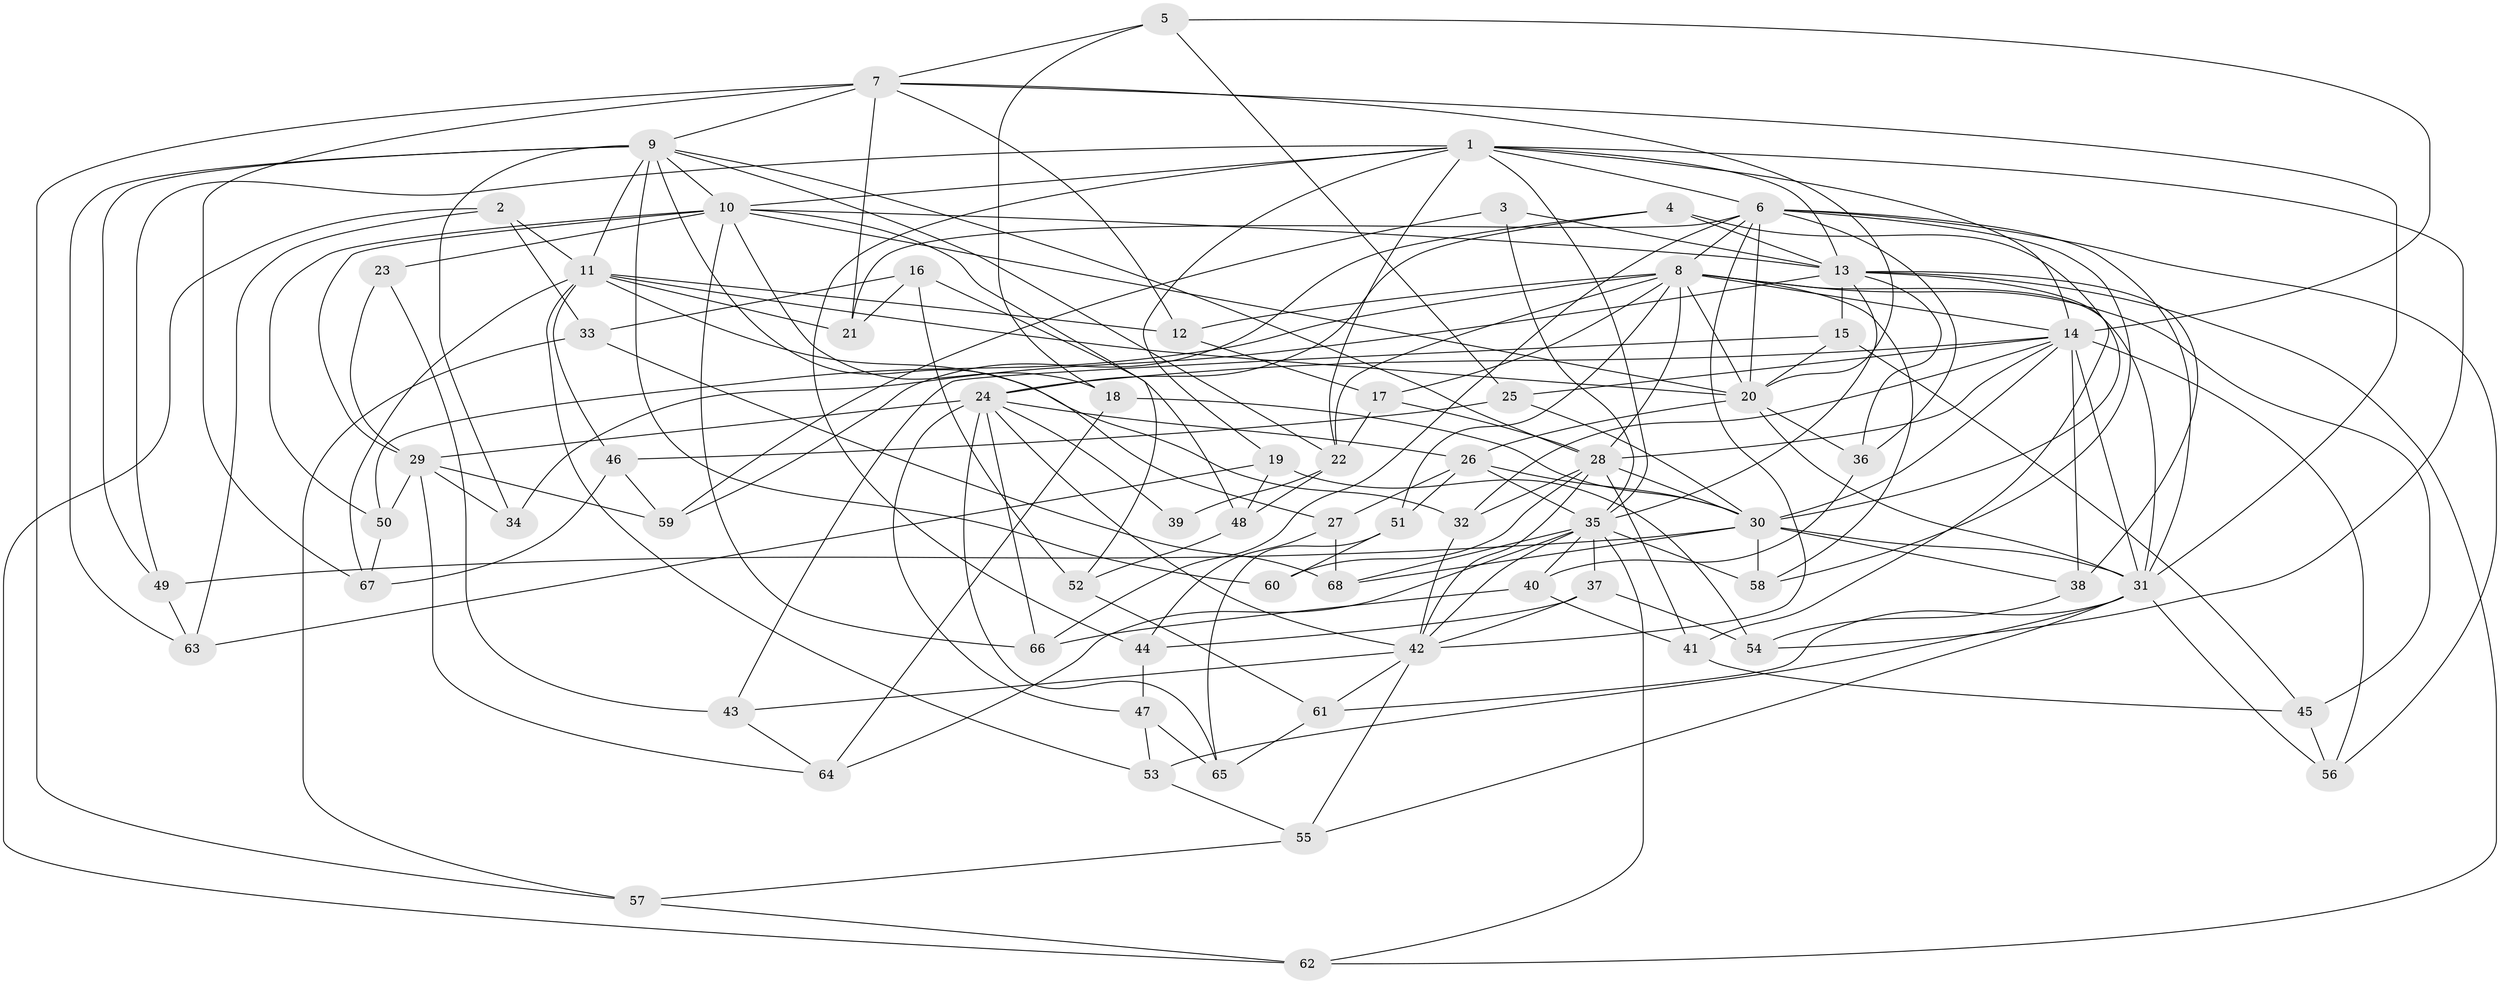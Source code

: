// original degree distribution, {4: 1.0}
// Generated by graph-tools (version 1.1) at 2025/37/03/09/25 02:37:56]
// undirected, 68 vertices, 184 edges
graph export_dot {
graph [start="1"]
  node [color=gray90,style=filled];
  1;
  2;
  3;
  4;
  5;
  6;
  7;
  8;
  9;
  10;
  11;
  12;
  13;
  14;
  15;
  16;
  17;
  18;
  19;
  20;
  21;
  22;
  23;
  24;
  25;
  26;
  27;
  28;
  29;
  30;
  31;
  32;
  33;
  34;
  35;
  36;
  37;
  38;
  39;
  40;
  41;
  42;
  43;
  44;
  45;
  46;
  47;
  48;
  49;
  50;
  51;
  52;
  53;
  54;
  55;
  56;
  57;
  58;
  59;
  60;
  61;
  62;
  63;
  64;
  65;
  66;
  67;
  68;
  1 -- 6 [weight=1.0];
  1 -- 10 [weight=1.0];
  1 -- 13 [weight=1.0];
  1 -- 14 [weight=1.0];
  1 -- 19 [weight=1.0];
  1 -- 22 [weight=1.0];
  1 -- 35 [weight=1.0];
  1 -- 44 [weight=1.0];
  1 -- 49 [weight=1.0];
  1 -- 54 [weight=1.0];
  2 -- 11 [weight=1.0];
  2 -- 33 [weight=1.0];
  2 -- 62 [weight=1.0];
  2 -- 63 [weight=1.0];
  3 -- 13 [weight=2.0];
  3 -- 35 [weight=1.0];
  3 -- 59 [weight=1.0];
  4 -- 13 [weight=1.0];
  4 -- 24 [weight=1.0];
  4 -- 30 [weight=1.0];
  4 -- 59 [weight=1.0];
  5 -- 7 [weight=1.0];
  5 -- 14 [weight=1.0];
  5 -- 18 [weight=1.0];
  5 -- 25 [weight=1.0];
  6 -- 8 [weight=1.0];
  6 -- 20 [weight=1.0];
  6 -- 21 [weight=1.0];
  6 -- 31 [weight=1.0];
  6 -- 36 [weight=1.0];
  6 -- 42 [weight=1.0];
  6 -- 56 [weight=1.0];
  6 -- 58 [weight=1.0];
  6 -- 66 [weight=1.0];
  7 -- 9 [weight=1.0];
  7 -- 12 [weight=1.0];
  7 -- 20 [weight=1.0];
  7 -- 21 [weight=1.0];
  7 -- 31 [weight=1.0];
  7 -- 57 [weight=1.0];
  7 -- 67 [weight=1.0];
  8 -- 12 [weight=1.0];
  8 -- 14 [weight=1.0];
  8 -- 17 [weight=1.0];
  8 -- 20 [weight=1.0];
  8 -- 22 [weight=1.0];
  8 -- 28 [weight=1.0];
  8 -- 31 [weight=1.0];
  8 -- 45 [weight=1.0];
  8 -- 50 [weight=1.0];
  8 -- 51 [weight=1.0];
  8 -- 58 [weight=1.0];
  9 -- 10 [weight=1.0];
  9 -- 11 [weight=1.0];
  9 -- 22 [weight=2.0];
  9 -- 27 [weight=1.0];
  9 -- 28 [weight=1.0];
  9 -- 34 [weight=2.0];
  9 -- 49 [weight=1.0];
  9 -- 60 [weight=1.0];
  9 -- 63 [weight=1.0];
  10 -- 13 [weight=1.0];
  10 -- 18 [weight=1.0];
  10 -- 20 [weight=1.0];
  10 -- 23 [weight=2.0];
  10 -- 29 [weight=2.0];
  10 -- 50 [weight=1.0];
  10 -- 52 [weight=1.0];
  10 -- 66 [weight=1.0];
  11 -- 12 [weight=1.0];
  11 -- 20 [weight=2.0];
  11 -- 21 [weight=1.0];
  11 -- 32 [weight=1.0];
  11 -- 46 [weight=1.0];
  11 -- 53 [weight=1.0];
  11 -- 67 [weight=1.0];
  12 -- 17 [weight=1.0];
  13 -- 15 [weight=1.0];
  13 -- 34 [weight=1.0];
  13 -- 35 [weight=1.0];
  13 -- 36 [weight=1.0];
  13 -- 38 [weight=1.0];
  13 -- 41 [weight=1.0];
  13 -- 62 [weight=1.0];
  14 -- 24 [weight=1.0];
  14 -- 25 [weight=1.0];
  14 -- 28 [weight=1.0];
  14 -- 30 [weight=2.0];
  14 -- 31 [weight=1.0];
  14 -- 32 [weight=1.0];
  14 -- 38 [weight=1.0];
  14 -- 56 [weight=1.0];
  15 -- 20 [weight=1.0];
  15 -- 43 [weight=1.0];
  15 -- 45 [weight=1.0];
  16 -- 21 [weight=1.0];
  16 -- 33 [weight=1.0];
  16 -- 48 [weight=1.0];
  16 -- 52 [weight=1.0];
  17 -- 22 [weight=1.0];
  17 -- 28 [weight=1.0];
  18 -- 30 [weight=1.0];
  18 -- 64 [weight=1.0];
  19 -- 48 [weight=1.0];
  19 -- 54 [weight=1.0];
  19 -- 63 [weight=1.0];
  20 -- 26 [weight=3.0];
  20 -- 31 [weight=1.0];
  20 -- 36 [weight=1.0];
  22 -- 39 [weight=2.0];
  22 -- 48 [weight=1.0];
  23 -- 29 [weight=1.0];
  23 -- 43 [weight=1.0];
  24 -- 26 [weight=1.0];
  24 -- 29 [weight=1.0];
  24 -- 39 [weight=2.0];
  24 -- 42 [weight=1.0];
  24 -- 47 [weight=1.0];
  24 -- 65 [weight=1.0];
  24 -- 66 [weight=1.0];
  25 -- 30 [weight=1.0];
  25 -- 46 [weight=1.0];
  26 -- 27 [weight=1.0];
  26 -- 30 [weight=1.0];
  26 -- 35 [weight=1.0];
  26 -- 51 [weight=1.0];
  27 -- 44 [weight=1.0];
  27 -- 68 [weight=1.0];
  28 -- 30 [weight=1.0];
  28 -- 32 [weight=1.0];
  28 -- 41 [weight=1.0];
  28 -- 42 [weight=1.0];
  28 -- 60 [weight=2.0];
  29 -- 34 [weight=1.0];
  29 -- 50 [weight=1.0];
  29 -- 59 [weight=1.0];
  29 -- 64 [weight=1.0];
  30 -- 31 [weight=1.0];
  30 -- 38 [weight=1.0];
  30 -- 49 [weight=1.0];
  30 -- 58 [weight=1.0];
  30 -- 68 [weight=1.0];
  31 -- 53 [weight=1.0];
  31 -- 55 [weight=1.0];
  31 -- 56 [weight=1.0];
  31 -- 61 [weight=1.0];
  32 -- 42 [weight=1.0];
  33 -- 57 [weight=1.0];
  33 -- 68 [weight=1.0];
  35 -- 37 [weight=1.0];
  35 -- 40 [weight=1.0];
  35 -- 42 [weight=2.0];
  35 -- 58 [weight=1.0];
  35 -- 62 [weight=1.0];
  35 -- 64 [weight=1.0];
  35 -- 68 [weight=1.0];
  36 -- 40 [weight=1.0];
  37 -- 42 [weight=1.0];
  37 -- 44 [weight=1.0];
  37 -- 54 [weight=1.0];
  38 -- 54 [weight=1.0];
  40 -- 41 [weight=1.0];
  40 -- 66 [weight=1.0];
  41 -- 45 [weight=1.0];
  42 -- 43 [weight=1.0];
  42 -- 55 [weight=1.0];
  42 -- 61 [weight=1.0];
  43 -- 64 [weight=1.0];
  44 -- 47 [weight=1.0];
  45 -- 56 [weight=1.0];
  46 -- 59 [weight=1.0];
  46 -- 67 [weight=1.0];
  47 -- 53 [weight=1.0];
  47 -- 65 [weight=1.0];
  48 -- 52 [weight=1.0];
  49 -- 63 [weight=1.0];
  50 -- 67 [weight=1.0];
  51 -- 60 [weight=1.0];
  51 -- 65 [weight=1.0];
  52 -- 61 [weight=1.0];
  53 -- 55 [weight=1.0];
  55 -- 57 [weight=1.0];
  57 -- 62 [weight=1.0];
  61 -- 65 [weight=1.0];
}
